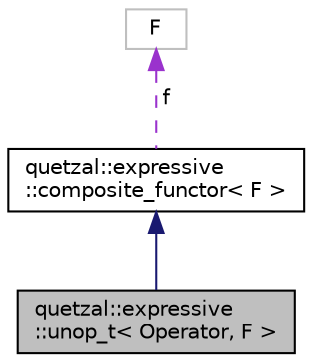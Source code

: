 digraph "quetzal::expressive::unop_t&lt; Operator, F &gt;"
{
 // LATEX_PDF_SIZE
  edge [fontname="Helvetica",fontsize="10",labelfontname="Helvetica",labelfontsize="10"];
  node [fontname="Helvetica",fontsize="10",shape=record];
  Node2 [label="quetzal::expressive\l::unop_t\< Operator, F \>",height=0.2,width=0.4,color="black", fillcolor="grey75", style="filled", fontcolor="black",tooltip=" "];
  Node3 -> Node2 [dir="back",color="midnightblue",fontsize="10",style="solid",fontname="Helvetica"];
  Node3 [label="quetzal::expressive\l::composite_functor\< F \>",height=0.2,width=0.4,color="black", fillcolor="white", style="filled",URL="$structquetzal_1_1expressive_1_1composite__functor_3_01_f_01_4.html",tooltip=" "];
  Node4 -> Node3 [dir="back",color="darkorchid3",fontsize="10",style="dashed",label=" f" ,fontname="Helvetica"];
  Node4 [label="F",height=0.2,width=0.4,color="grey75", fillcolor="white", style="filled",tooltip=" "];
}
